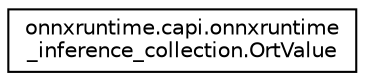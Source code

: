 digraph "Graphical Class Hierarchy"
{
 // LATEX_PDF_SIZE
  edge [fontname="Helvetica",fontsize="10",labelfontname="Helvetica",labelfontsize="10"];
  node [fontname="Helvetica",fontsize="10",shape=record];
  rankdir="LR";
  Node0 [label="onnxruntime.capi.onnxruntime\l_inference_collection.OrtValue",height=0.2,width=0.4,color="black", fillcolor="white", style="filled",URL="$classonnxruntime_1_1capi_1_1onnxruntime__inference__collection_1_1OrtValue.html",tooltip=" "];
}
